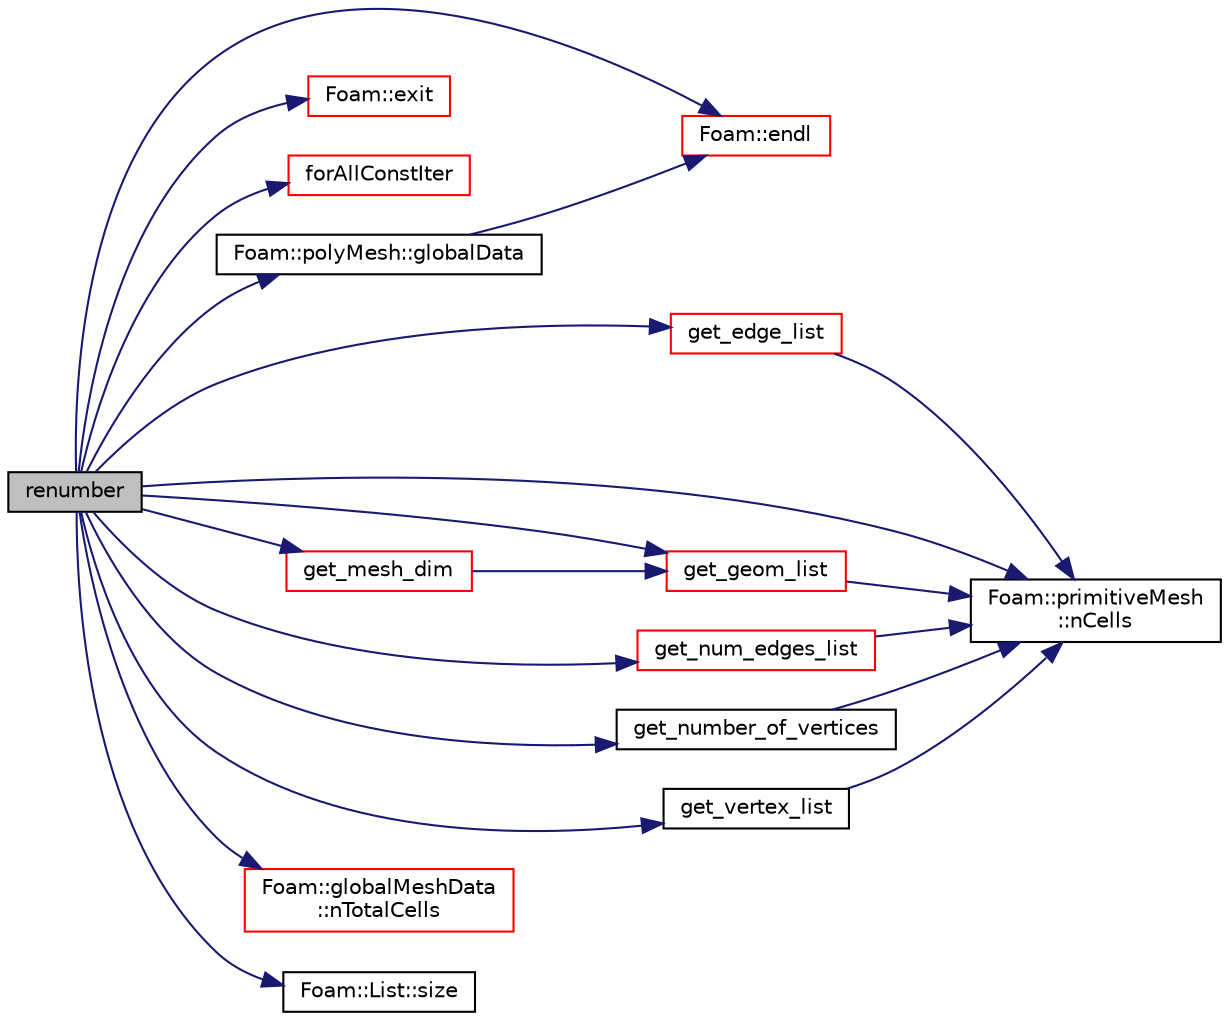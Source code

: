 digraph "renumber"
{
  bgcolor="transparent";
  edge [fontname="Helvetica",fontsize="10",labelfontname="Helvetica",labelfontsize="10"];
  node [fontname="Helvetica",fontsize="10",shape=record];
  rankdir="LR";
  Node12 [label="renumber",height=0.2,width=0.4,color="black", fillcolor="grey75", style="filled", fontcolor="black"];
  Node12 -> Node13 [color="midnightblue",fontsize="10",style="solid",fontname="Helvetica"];
  Node13 [label="Foam::endl",height=0.2,width=0.4,color="red",URL="$a21851.html#a2db8fe02a0d3909e9351bb4275b23ce4",tooltip="Add newline and flush stream. "];
  Node12 -> Node15 [color="midnightblue",fontsize="10",style="solid",fontname="Helvetica"];
  Node15 [label="Foam::exit",height=0.2,width=0.4,color="red",URL="$a21851.html#a06ca7250d8e89caf05243ec094843642"];
  Node12 -> Node62 [color="midnightblue",fontsize="10",style="solid",fontname="Helvetica"];
  Node62 [label="forAllConstIter",height=0.2,width=0.4,color="red",URL="$a39311.html#ae21e2836509b0fa7f7cedf6493b11b09"];
  Node12 -> Node310 [color="midnightblue",fontsize="10",style="solid",fontname="Helvetica"];
  Node310 [label="get_edge_list",height=0.2,width=0.4,color="red",URL="$a14549.html#ab8d5c21e20f8006d17bbfdd9749b8b86"];
  Node310 -> Node105 [color="midnightblue",fontsize="10",style="solid",fontname="Helvetica"];
  Node105 [label="Foam::primitiveMesh\l::nCells",height=0.2,width=0.4,color="black",URL="$a28685.html#a13b94bdb0926552bf78ad5210a73a3d5"];
  Node12 -> Node316 [color="midnightblue",fontsize="10",style="solid",fontname="Helvetica"];
  Node316 [label="get_geom_list",height=0.2,width=0.4,color="red",URL="$a14549.html#a0bed30ccd3cd22e31f2d5064fb405dec"];
  Node316 -> Node105 [color="midnightblue",fontsize="10",style="solid",fontname="Helvetica"];
  Node12 -> Node328 [color="midnightblue",fontsize="10",style="solid",fontname="Helvetica"];
  Node328 [label="get_mesh_dim",height=0.2,width=0.4,color="red",URL="$a14549.html#a750fa2e3f44e92bd343baa8844354ed0"];
  Node328 -> Node316 [color="midnightblue",fontsize="10",style="solid",fontname="Helvetica"];
  Node12 -> Node329 [color="midnightblue",fontsize="10",style="solid",fontname="Helvetica"];
  Node329 [label="get_num_edges_list",height=0.2,width=0.4,color="red",URL="$a14549.html#ac842d2c8f50b00e510c822eb92eb0d66"];
  Node329 -> Node105 [color="midnightblue",fontsize="10",style="solid",fontname="Helvetica"];
  Node12 -> Node330 [color="midnightblue",fontsize="10",style="solid",fontname="Helvetica"];
  Node330 [label="get_number_of_vertices",height=0.2,width=0.4,color="black",URL="$a14549.html#a4f8867e81f06c917be5be7eecd020df2"];
  Node330 -> Node105 [color="midnightblue",fontsize="10",style="solid",fontname="Helvetica"];
  Node12 -> Node331 [color="midnightblue",fontsize="10",style="solid",fontname="Helvetica"];
  Node331 [label="get_vertex_list",height=0.2,width=0.4,color="black",URL="$a14549.html#ae08139be117f386b5e7d8901371e270a"];
  Node331 -> Node105 [color="midnightblue",fontsize="10",style="solid",fontname="Helvetica"];
  Node12 -> Node182 [color="midnightblue",fontsize="10",style="solid",fontname="Helvetica"];
  Node182 [label="Foam::polyMesh::globalData",height=0.2,width=0.4,color="black",URL="$a28565.html#a5e9cb8eb9e52843d336386b13423d19c",tooltip="Return parallel info. "];
  Node182 -> Node13 [color="midnightblue",fontsize="10",style="solid",fontname="Helvetica"];
  Node12 -> Node105 [color="midnightblue",fontsize="10",style="solid",fontname="Helvetica"];
  Node12 -> Node332 [color="midnightblue",fontsize="10",style="solid",fontname="Helvetica"];
  Node332 [label="Foam::globalMeshData\l::nTotalCells",height=0.2,width=0.4,color="red",URL="$a28485.html#af5f312e4d0bc5cbcc088e7c247d3a97a",tooltip="Return total number of cells in decomposed mesh. "];
  Node12 -> Node111 [color="midnightblue",fontsize="10",style="solid",fontname="Helvetica"];
  Node111 [label="Foam::List::size",height=0.2,width=0.4,color="black",URL="$a26833.html#a8a5f6fa29bd4b500caf186f60245b384",tooltip="Override size to be inconsistent with allocated storage. "];
}
